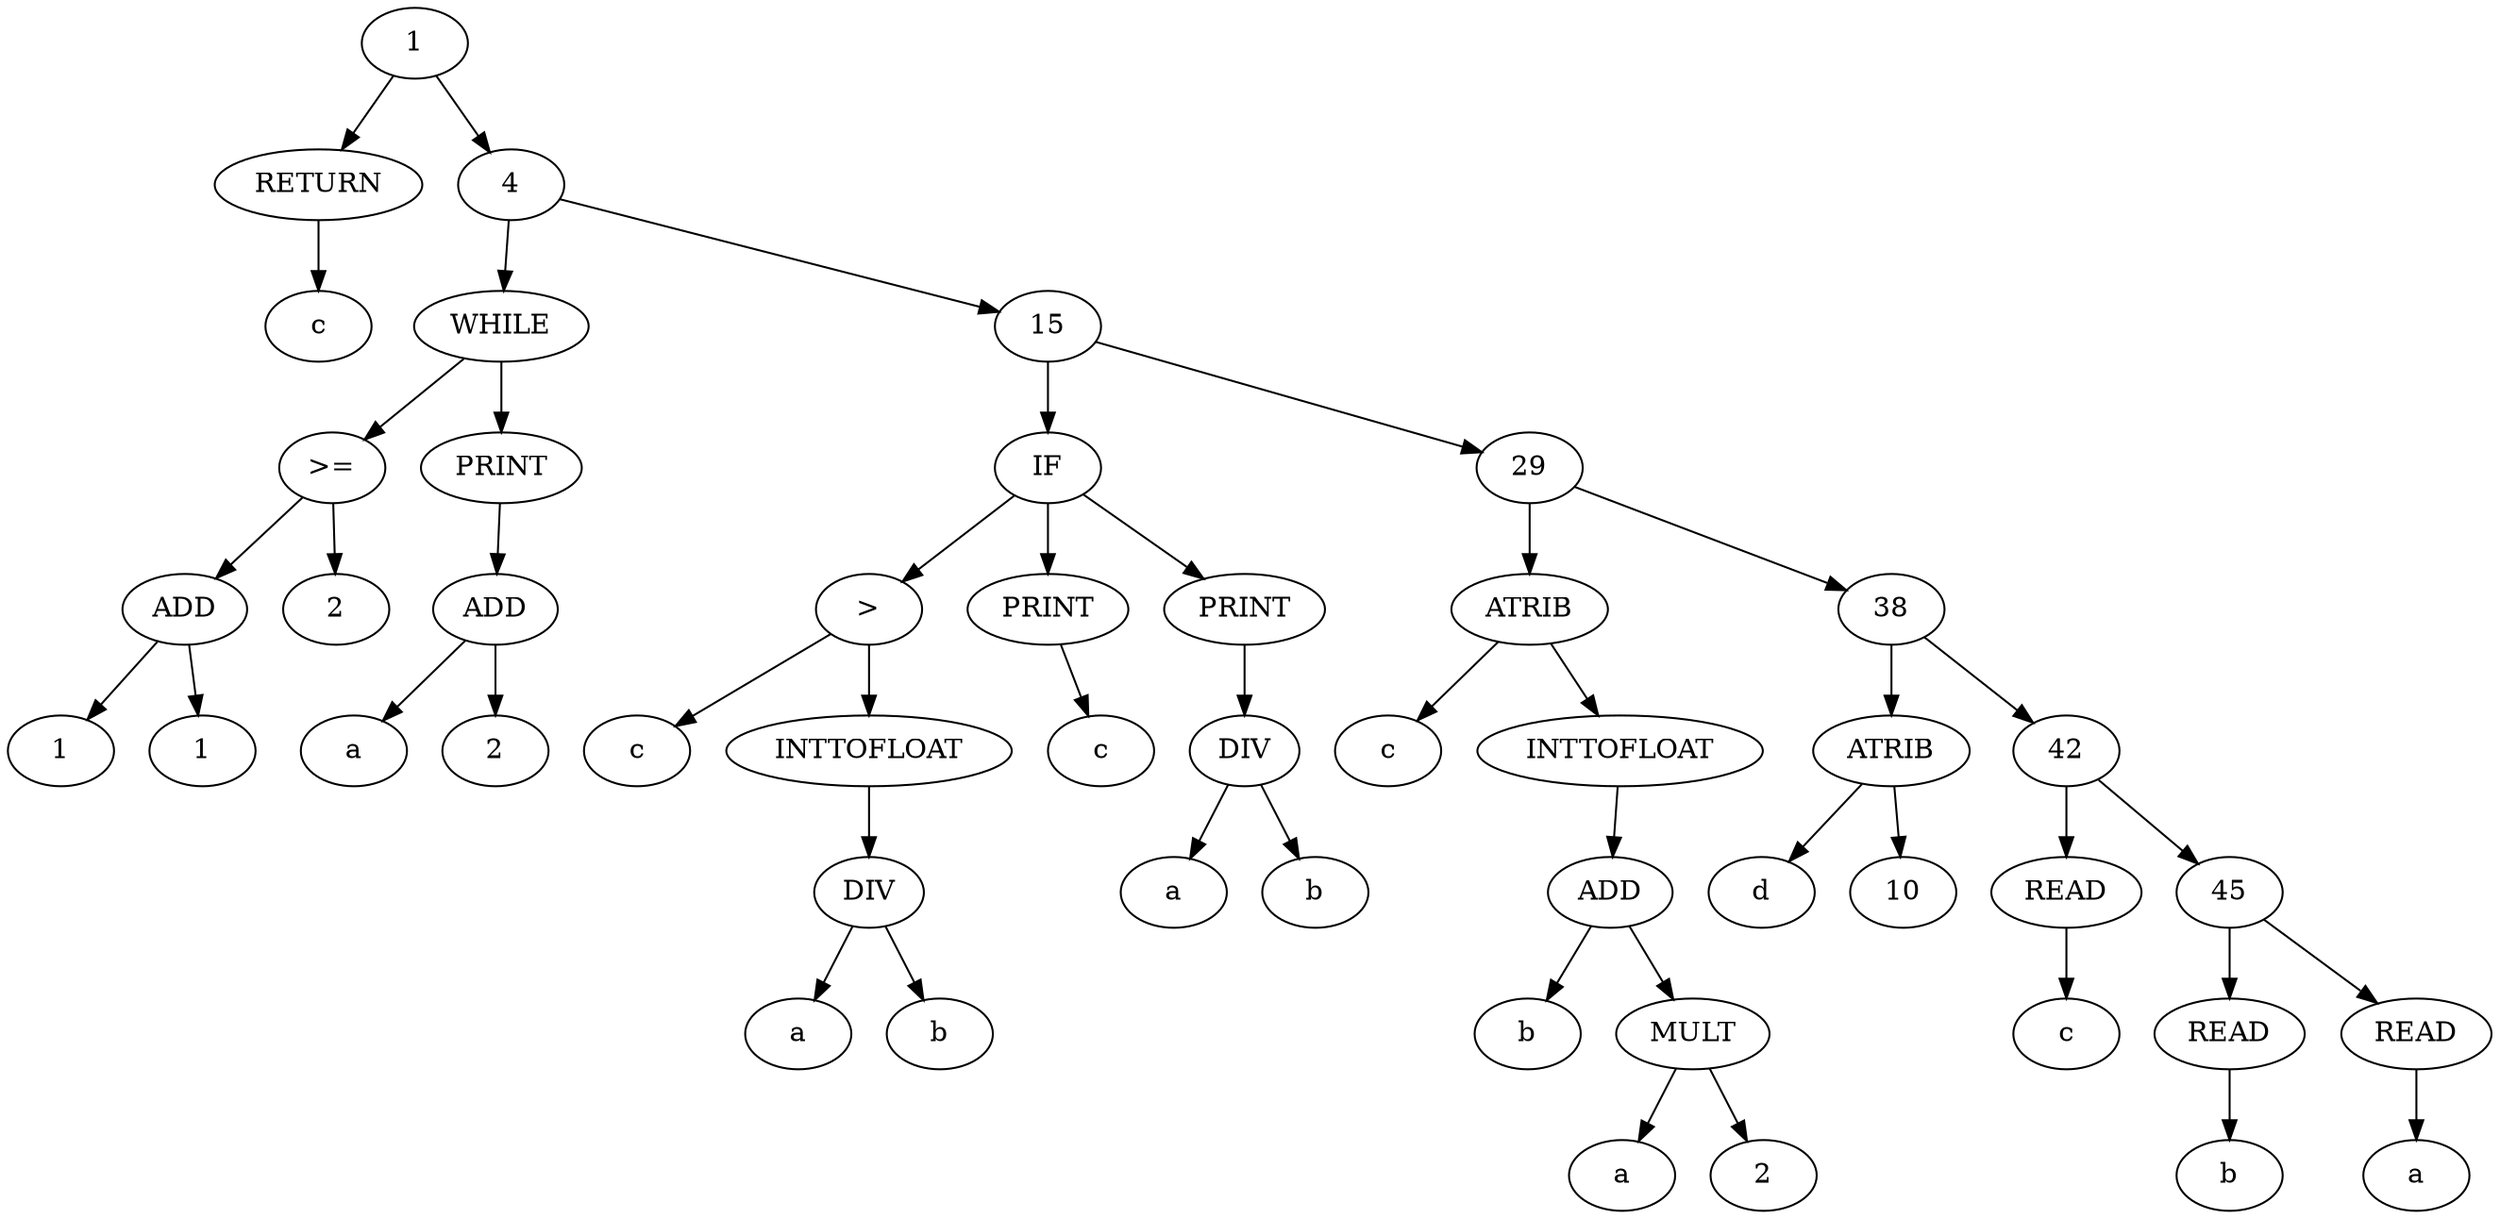 digraph G {
	2 [label = "RETURN"];
	3 [label = "c"];
	5 [label = "WHILE"];
	6 [label = ">="];
	7 [label = "ADD"];
	8 [label = "1"];
	9 [label = "1"];
	10 [label = "2"];
	11 [label = "PRINT"];
	12 [label = "ADD"];
	13 [label = "a"];
	14 [label = "2"];
	16 [label = "IF"];
	17 [label = ">"];
	18 [label = "c"];
	19 [label = "INTTOFLOAT"];
	20 [label = "DIV"];
	21 [label = "a"];
	22 [label = "b"];
	23 [label = "PRINT"];
	24 [label = "c"];
	25 [label = "PRINT"];
	26 [label = "DIV"];
	27 [label = "a"];
	28 [label = "b"];
	30 [label = "ATRIB"];
	31 [label = "c"];
	32 [label = "INTTOFLOAT"];
	33 [label = "ADD"];
	34 [label = "b"];
	35 [label = "MULT"];
	36 [label = "a"];
	37 [label = "2"];
	39 [label = "ATRIB"];
	40 [label = "d"];
	41 [label = "10"];
	43 [label = "READ"];
	44 [label = "c"];
	46 [label = "READ"];
	47 [label = "b"];
	48 [label = "READ"];
	49 [label = "a"];
	1 -> 2;
	2 -> 3;
	1 -> 4;
	4 -> 5;
	5 -> 6;
	6 -> 7;
	7 -> 8;
	7 -> 9;
	6 -> 10;
	5 -> 11;
	11 -> 12;
	12 -> 13;
	12 -> 14;
	4 -> 15;
	15 -> 16;
	16 -> 17;
	17 -> 18;
	17 -> 19;
	19 -> 20;
	20 -> 21;
	20 -> 22;
	16 -> 23;
	23 -> 24;
	16 -> 25;
	25 -> 26;
	26 -> 27;
	26 -> 28;
	15 -> 29;
	29 -> 30;
	30 -> 31;
	30 -> 32;
	32 -> 33;
	33 -> 34;
	33 -> 35;
	35 -> 36;
	35 -> 37;
	29 -> 38;
	38 -> 39;
	39 -> 40;
	39 -> 41;
	38 -> 42;
	42 -> 43;
	43 -> 44;
	42 -> 45;
	45 -> 46;
	46 -> 47;
	45 -> 48;
	48 -> 49;
}
